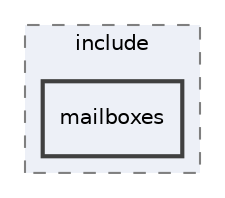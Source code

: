 digraph "D:/School/Minor Robotica/ExR1 Project/ros_test_ws/src/main/include/mailboxes"
{
 // LATEX_PDF_SIZE
  edge [fontname="Helvetica",fontsize="10",labelfontname="Helvetica",labelfontsize="10"];
  node [fontname="Helvetica",fontsize="10",shape=record];
  compound=true
  subgraph clusterdir_52c320f192b5ae5a66da17897424d33d {
    graph [ bgcolor="#edf0f7", pencolor="grey50", style="filled,dashed,", label="include", fontname="Helvetica", fontsize="10", URL="dir_52c320f192b5ae5a66da17897424d33d.html"]
  dir_6d3d7129d2ec71ab2ea3c42860856508 [shape=box, label="mailboxes", style="filled,bold,", fillcolor="#edf0f7", color="grey25", URL="dir_6d3d7129d2ec71ab2ea3c42860856508.html"];
  }
}
